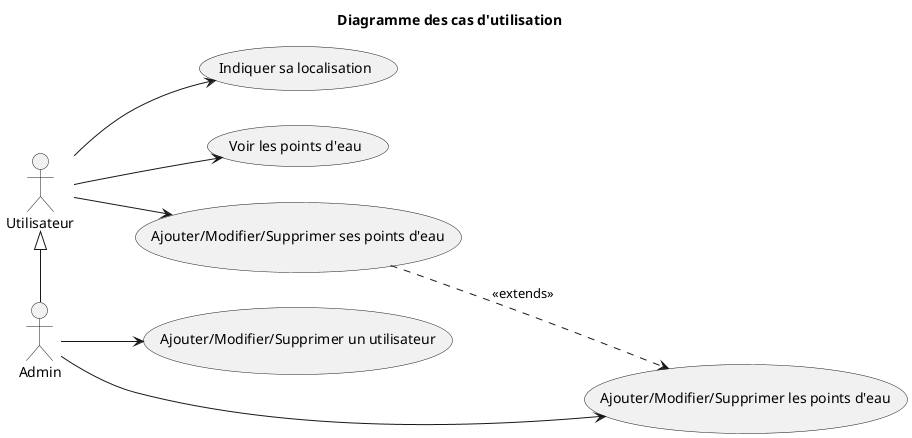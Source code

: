 @startuml
title Diagramme des cas d'utilisation
left to right direction
actor :Utilisateur: as U
U --> (Indiquer sa localisation)
U --> (Voir les points d'eau)
U --> (Ajouter/Modifier/Supprimer ses points d'eau)

actor :Admin: as A
U <|- A
A --> (Ajouter/Modifier/Supprimer un utilisateur)
A --> (Ajouter/Modifier/Supprimer les points d'eau)
(Ajouter/Modifier/Supprimer ses points d'eau) ..>  (Ajouter/Modifier/Supprimer les points d'eau): <<extends>>

@enduml
